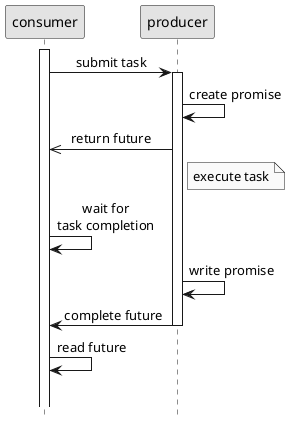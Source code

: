 @startuml
hide footbox
skinparam monochrome true
skinparam defaultFontName Source Sans Pro
skinparam titleFontSize 15
skinparam sequenceMessageAlign center

activate consumer
consumer->producer: submit task
activate producer
producer->producer: create promise
producer->>consumer: return future
Note right of producer: execute task
consumer->consumer: wait for\ntask completion
producer->producer: write promise
producer->consumer: complete future
deactivate producer
consumer->consumer: read future

||14||
producer -[#white]->]
@enduml